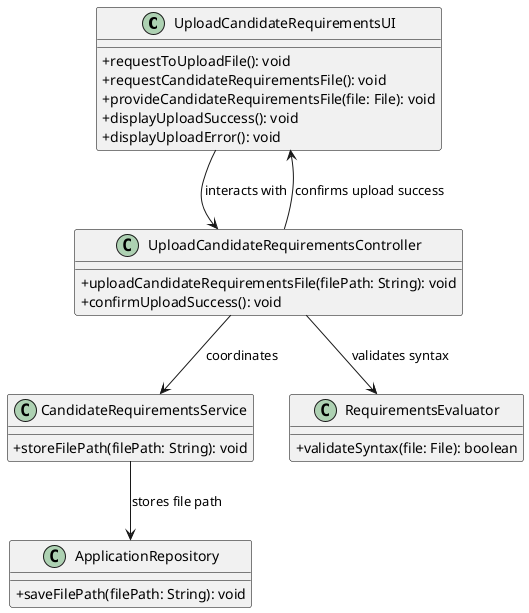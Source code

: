 @startuml
skinparam classAttributeIconSize 0
skinparam classBorderColor black


class UploadCandidateRequirementsUI {
    + requestToUploadFile(): void
    + requestCandidateRequirementsFile(): void
    + provideCandidateRequirementsFile(file: File): void
    + displayUploadSuccess(): void
    + displayUploadError(): void
}

class UploadCandidateRequirementsController {
    + uploadCandidateRequirementsFile(filePath: String): void
    + confirmUploadSuccess(): void
}

class CandidateRequirementsService {
    + storeFilePath(filePath: String): void
}

class ApplicationRepository {
    + saveFilePath(filePath: String): void
}

class RequirementsEvaluator {
    + validateSyntax(file: File): boolean
}



UploadCandidateRequirementsUI --> UploadCandidateRequirementsController : interacts with
UploadCandidateRequirementsController --> CandidateRequirementsService : coordinates
CandidateRequirementsService --> ApplicationRepository : stores file path
UploadCandidateRequirementsController --> RequirementsEvaluator : validates syntax
UploadCandidateRequirementsController --> UploadCandidateRequirementsUI : confirms upload success
@enduml
